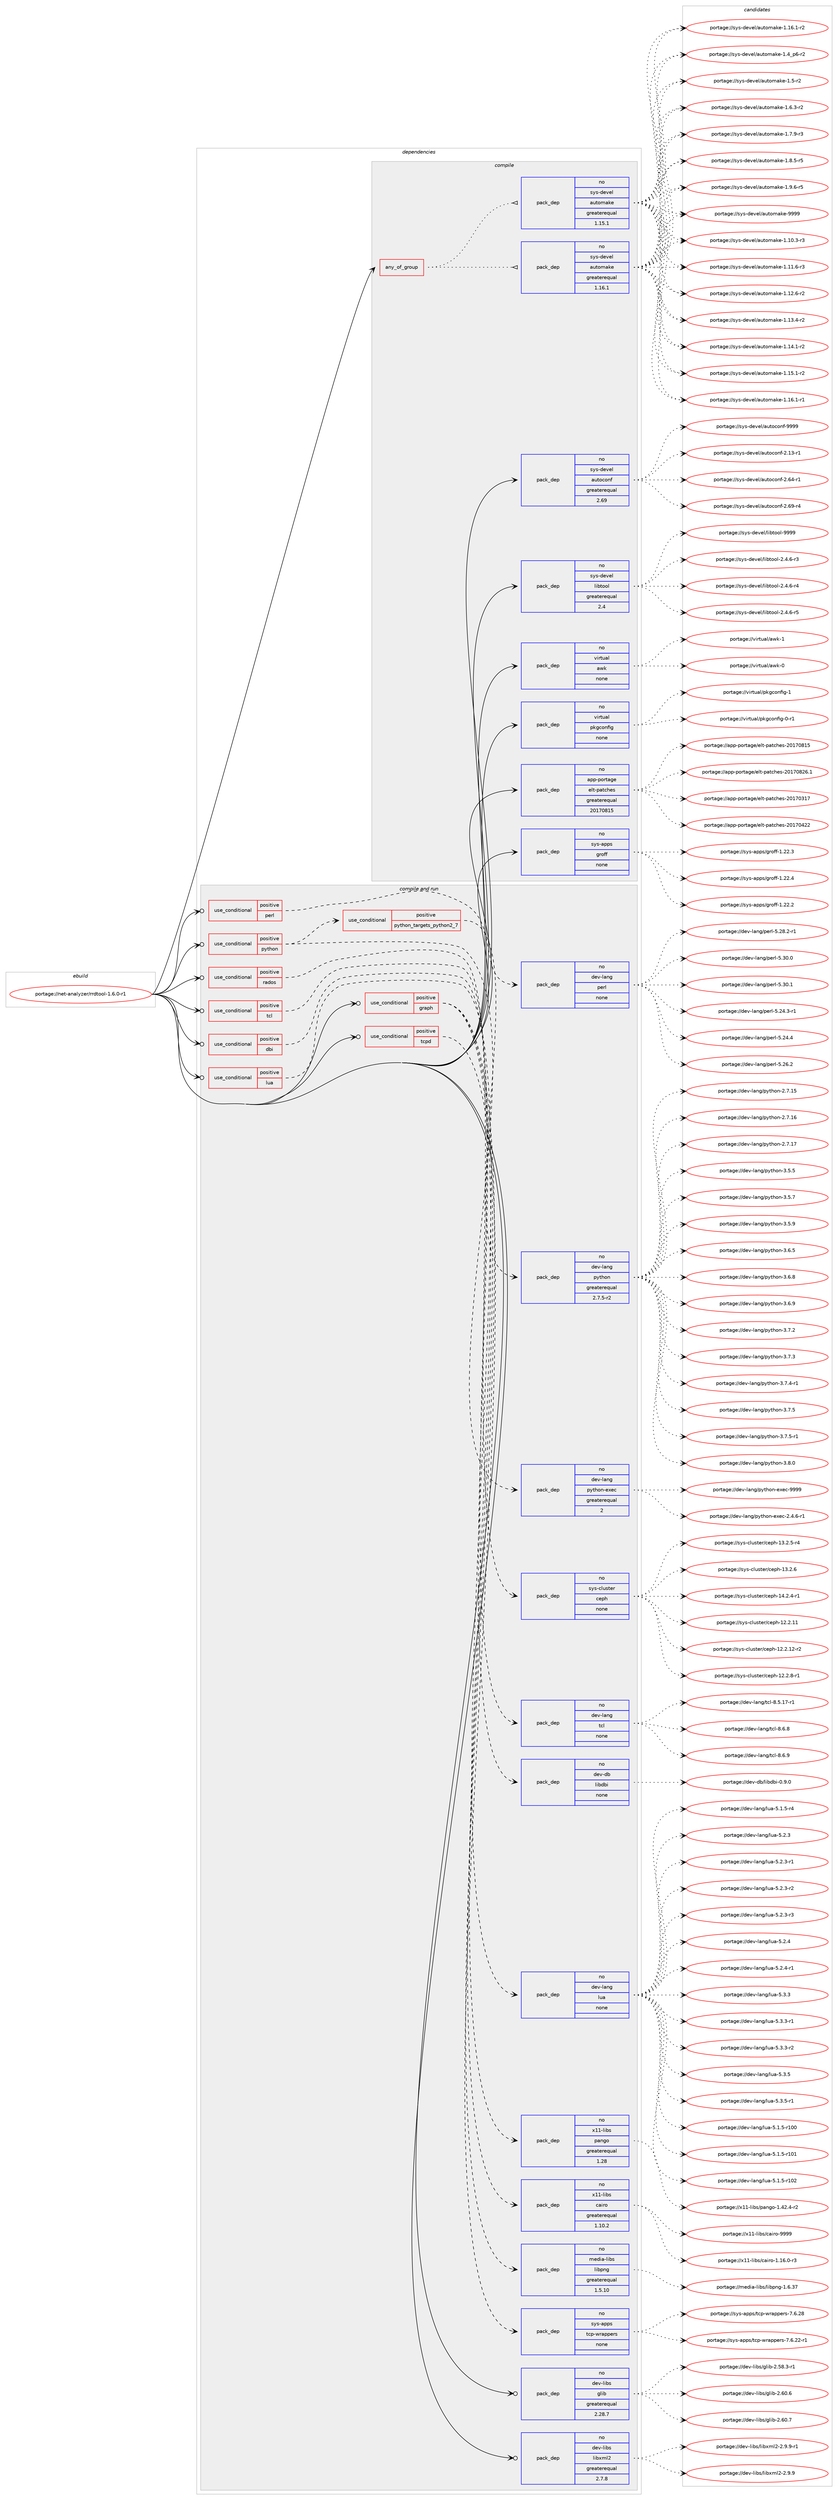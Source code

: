 digraph prolog {

# *************
# Graph options
# *************

newrank=true;
concentrate=true;
compound=true;
graph [rankdir=LR,fontname=Helvetica,fontsize=10,ranksep=1.5];#, ranksep=2.5, nodesep=0.2];
edge  [arrowhead=vee];
node  [fontname=Helvetica,fontsize=10];

# **********
# The ebuild
# **********

subgraph cluster_leftcol {
color=gray;
rank=same;
label=<<i>ebuild</i>>;
id [label="portage://net-analyzer/rrdtool-1.6.0-r1", color=red, width=4, href="../net-analyzer/rrdtool-1.6.0-r1.svg"];
}

# ****************
# The dependencies
# ****************

subgraph cluster_midcol {
color=gray;
label=<<i>dependencies</i>>;
subgraph cluster_compile {
fillcolor="#eeeeee";
style=filled;
label=<<i>compile</i>>;
subgraph any5592 {
dependency348407 [label=<<TABLE BORDER="0" CELLBORDER="1" CELLSPACING="0" CELLPADDING="4"><TR><TD CELLPADDING="10">any_of_group</TD></TR></TABLE>>, shape=none, color=red];subgraph pack255819 {
dependency348408 [label=<<TABLE BORDER="0" CELLBORDER="1" CELLSPACING="0" CELLPADDING="4" WIDTH="220"><TR><TD ROWSPAN="6" CELLPADDING="30">pack_dep</TD></TR><TR><TD WIDTH="110">no</TD></TR><TR><TD>sys-devel</TD></TR><TR><TD>automake</TD></TR><TR><TD>greaterequal</TD></TR><TR><TD>1.16.1</TD></TR></TABLE>>, shape=none, color=blue];
}
dependency348407:e -> dependency348408:w [weight=20,style="dotted",arrowhead="oinv"];
subgraph pack255820 {
dependency348409 [label=<<TABLE BORDER="0" CELLBORDER="1" CELLSPACING="0" CELLPADDING="4" WIDTH="220"><TR><TD ROWSPAN="6" CELLPADDING="30">pack_dep</TD></TR><TR><TD WIDTH="110">no</TD></TR><TR><TD>sys-devel</TD></TR><TR><TD>automake</TD></TR><TR><TD>greaterequal</TD></TR><TR><TD>1.15.1</TD></TR></TABLE>>, shape=none, color=blue];
}
dependency348407:e -> dependency348409:w [weight=20,style="dotted",arrowhead="oinv"];
}
id:e -> dependency348407:w [weight=20,style="solid",arrowhead="vee"];
subgraph pack255821 {
dependency348410 [label=<<TABLE BORDER="0" CELLBORDER="1" CELLSPACING="0" CELLPADDING="4" WIDTH="220"><TR><TD ROWSPAN="6" CELLPADDING="30">pack_dep</TD></TR><TR><TD WIDTH="110">no</TD></TR><TR><TD>app-portage</TD></TR><TR><TD>elt-patches</TD></TR><TR><TD>greaterequal</TD></TR><TR><TD>20170815</TD></TR></TABLE>>, shape=none, color=blue];
}
id:e -> dependency348410:w [weight=20,style="solid",arrowhead="vee"];
subgraph pack255822 {
dependency348411 [label=<<TABLE BORDER="0" CELLBORDER="1" CELLSPACING="0" CELLPADDING="4" WIDTH="220"><TR><TD ROWSPAN="6" CELLPADDING="30">pack_dep</TD></TR><TR><TD WIDTH="110">no</TD></TR><TR><TD>sys-apps</TD></TR><TR><TD>groff</TD></TR><TR><TD>none</TD></TR><TR><TD></TD></TR></TABLE>>, shape=none, color=blue];
}
id:e -> dependency348411:w [weight=20,style="solid",arrowhead="vee"];
subgraph pack255823 {
dependency348412 [label=<<TABLE BORDER="0" CELLBORDER="1" CELLSPACING="0" CELLPADDING="4" WIDTH="220"><TR><TD ROWSPAN="6" CELLPADDING="30">pack_dep</TD></TR><TR><TD WIDTH="110">no</TD></TR><TR><TD>sys-devel</TD></TR><TR><TD>autoconf</TD></TR><TR><TD>greaterequal</TD></TR><TR><TD>2.69</TD></TR></TABLE>>, shape=none, color=blue];
}
id:e -> dependency348412:w [weight=20,style="solid",arrowhead="vee"];
subgraph pack255824 {
dependency348413 [label=<<TABLE BORDER="0" CELLBORDER="1" CELLSPACING="0" CELLPADDING="4" WIDTH="220"><TR><TD ROWSPAN="6" CELLPADDING="30">pack_dep</TD></TR><TR><TD WIDTH="110">no</TD></TR><TR><TD>sys-devel</TD></TR><TR><TD>libtool</TD></TR><TR><TD>greaterequal</TD></TR><TR><TD>2.4</TD></TR></TABLE>>, shape=none, color=blue];
}
id:e -> dependency348413:w [weight=20,style="solid",arrowhead="vee"];
subgraph pack255825 {
dependency348414 [label=<<TABLE BORDER="0" CELLBORDER="1" CELLSPACING="0" CELLPADDING="4" WIDTH="220"><TR><TD ROWSPAN="6" CELLPADDING="30">pack_dep</TD></TR><TR><TD WIDTH="110">no</TD></TR><TR><TD>virtual</TD></TR><TR><TD>awk</TD></TR><TR><TD>none</TD></TR><TR><TD></TD></TR></TABLE>>, shape=none, color=blue];
}
id:e -> dependency348414:w [weight=20,style="solid",arrowhead="vee"];
subgraph pack255826 {
dependency348415 [label=<<TABLE BORDER="0" CELLBORDER="1" CELLSPACING="0" CELLPADDING="4" WIDTH="220"><TR><TD ROWSPAN="6" CELLPADDING="30">pack_dep</TD></TR><TR><TD WIDTH="110">no</TD></TR><TR><TD>virtual</TD></TR><TR><TD>pkgconfig</TD></TR><TR><TD>none</TD></TR><TR><TD></TD></TR></TABLE>>, shape=none, color=blue];
}
id:e -> dependency348415:w [weight=20,style="solid",arrowhead="vee"];
}
subgraph cluster_compileandrun {
fillcolor="#eeeeee";
style=filled;
label=<<i>compile and run</i>>;
subgraph cond86851 {
dependency348416 [label=<<TABLE BORDER="0" CELLBORDER="1" CELLSPACING="0" CELLPADDING="4"><TR><TD ROWSPAN="3" CELLPADDING="10">use_conditional</TD></TR><TR><TD>positive</TD></TR><TR><TD>dbi</TD></TR></TABLE>>, shape=none, color=red];
subgraph pack255827 {
dependency348417 [label=<<TABLE BORDER="0" CELLBORDER="1" CELLSPACING="0" CELLPADDING="4" WIDTH="220"><TR><TD ROWSPAN="6" CELLPADDING="30">pack_dep</TD></TR><TR><TD WIDTH="110">no</TD></TR><TR><TD>dev-db</TD></TR><TR><TD>libdbi</TD></TR><TR><TD>none</TD></TR><TR><TD></TD></TR></TABLE>>, shape=none, color=blue];
}
dependency348416:e -> dependency348417:w [weight=20,style="dashed",arrowhead="vee"];
}
id:e -> dependency348416:w [weight=20,style="solid",arrowhead="odotvee"];
subgraph cond86852 {
dependency348418 [label=<<TABLE BORDER="0" CELLBORDER="1" CELLSPACING="0" CELLPADDING="4"><TR><TD ROWSPAN="3" CELLPADDING="10">use_conditional</TD></TR><TR><TD>positive</TD></TR><TR><TD>graph</TD></TR></TABLE>>, shape=none, color=red];
subgraph pack255828 {
dependency348419 [label=<<TABLE BORDER="0" CELLBORDER="1" CELLSPACING="0" CELLPADDING="4" WIDTH="220"><TR><TD ROWSPAN="6" CELLPADDING="30">pack_dep</TD></TR><TR><TD WIDTH="110">no</TD></TR><TR><TD>media-libs</TD></TR><TR><TD>libpng</TD></TR><TR><TD>greaterequal</TD></TR><TR><TD>1.5.10</TD></TR></TABLE>>, shape=none, color=blue];
}
dependency348418:e -> dependency348419:w [weight=20,style="dashed",arrowhead="vee"];
subgraph pack255829 {
dependency348420 [label=<<TABLE BORDER="0" CELLBORDER="1" CELLSPACING="0" CELLPADDING="4" WIDTH="220"><TR><TD ROWSPAN="6" CELLPADDING="30">pack_dep</TD></TR><TR><TD WIDTH="110">no</TD></TR><TR><TD>x11-libs</TD></TR><TR><TD>cairo</TD></TR><TR><TD>greaterequal</TD></TR><TR><TD>1.10.2</TD></TR></TABLE>>, shape=none, color=blue];
}
dependency348418:e -> dependency348420:w [weight=20,style="dashed",arrowhead="vee"];
subgraph pack255830 {
dependency348421 [label=<<TABLE BORDER="0" CELLBORDER="1" CELLSPACING="0" CELLPADDING="4" WIDTH="220"><TR><TD ROWSPAN="6" CELLPADDING="30">pack_dep</TD></TR><TR><TD WIDTH="110">no</TD></TR><TR><TD>x11-libs</TD></TR><TR><TD>pango</TD></TR><TR><TD>greaterequal</TD></TR><TR><TD>1.28</TD></TR></TABLE>>, shape=none, color=blue];
}
dependency348418:e -> dependency348421:w [weight=20,style="dashed",arrowhead="vee"];
}
id:e -> dependency348418:w [weight=20,style="solid",arrowhead="odotvee"];
subgraph cond86853 {
dependency348422 [label=<<TABLE BORDER="0" CELLBORDER="1" CELLSPACING="0" CELLPADDING="4"><TR><TD ROWSPAN="3" CELLPADDING="10">use_conditional</TD></TR><TR><TD>positive</TD></TR><TR><TD>lua</TD></TR></TABLE>>, shape=none, color=red];
subgraph pack255831 {
dependency348423 [label=<<TABLE BORDER="0" CELLBORDER="1" CELLSPACING="0" CELLPADDING="4" WIDTH="220"><TR><TD ROWSPAN="6" CELLPADDING="30">pack_dep</TD></TR><TR><TD WIDTH="110">no</TD></TR><TR><TD>dev-lang</TD></TR><TR><TD>lua</TD></TR><TR><TD>none</TD></TR><TR><TD></TD></TR></TABLE>>, shape=none, color=blue];
}
dependency348422:e -> dependency348423:w [weight=20,style="dashed",arrowhead="vee"];
}
id:e -> dependency348422:w [weight=20,style="solid",arrowhead="odotvee"];
subgraph cond86854 {
dependency348424 [label=<<TABLE BORDER="0" CELLBORDER="1" CELLSPACING="0" CELLPADDING="4"><TR><TD ROWSPAN="3" CELLPADDING="10">use_conditional</TD></TR><TR><TD>positive</TD></TR><TR><TD>perl</TD></TR></TABLE>>, shape=none, color=red];
subgraph pack255832 {
dependency348425 [label=<<TABLE BORDER="0" CELLBORDER="1" CELLSPACING="0" CELLPADDING="4" WIDTH="220"><TR><TD ROWSPAN="6" CELLPADDING="30">pack_dep</TD></TR><TR><TD WIDTH="110">no</TD></TR><TR><TD>dev-lang</TD></TR><TR><TD>perl</TD></TR><TR><TD>none</TD></TR><TR><TD></TD></TR></TABLE>>, shape=none, color=blue];
}
dependency348424:e -> dependency348425:w [weight=20,style="dashed",arrowhead="vee"];
}
id:e -> dependency348424:w [weight=20,style="solid",arrowhead="odotvee"];
subgraph cond86855 {
dependency348426 [label=<<TABLE BORDER="0" CELLBORDER="1" CELLSPACING="0" CELLPADDING="4"><TR><TD ROWSPAN="3" CELLPADDING="10">use_conditional</TD></TR><TR><TD>positive</TD></TR><TR><TD>python</TD></TR></TABLE>>, shape=none, color=red];
subgraph cond86856 {
dependency348427 [label=<<TABLE BORDER="0" CELLBORDER="1" CELLSPACING="0" CELLPADDING="4"><TR><TD ROWSPAN="3" CELLPADDING="10">use_conditional</TD></TR><TR><TD>positive</TD></TR><TR><TD>python_targets_python2_7</TD></TR></TABLE>>, shape=none, color=red];
subgraph pack255833 {
dependency348428 [label=<<TABLE BORDER="0" CELLBORDER="1" CELLSPACING="0" CELLPADDING="4" WIDTH="220"><TR><TD ROWSPAN="6" CELLPADDING="30">pack_dep</TD></TR><TR><TD WIDTH="110">no</TD></TR><TR><TD>dev-lang</TD></TR><TR><TD>python</TD></TR><TR><TD>greaterequal</TD></TR><TR><TD>2.7.5-r2</TD></TR></TABLE>>, shape=none, color=blue];
}
dependency348427:e -> dependency348428:w [weight=20,style="dashed",arrowhead="vee"];
}
dependency348426:e -> dependency348427:w [weight=20,style="dashed",arrowhead="vee"];
subgraph pack255834 {
dependency348429 [label=<<TABLE BORDER="0" CELLBORDER="1" CELLSPACING="0" CELLPADDING="4" WIDTH="220"><TR><TD ROWSPAN="6" CELLPADDING="30">pack_dep</TD></TR><TR><TD WIDTH="110">no</TD></TR><TR><TD>dev-lang</TD></TR><TR><TD>python-exec</TD></TR><TR><TD>greaterequal</TD></TR><TR><TD>2</TD></TR></TABLE>>, shape=none, color=blue];
}
dependency348426:e -> dependency348429:w [weight=20,style="dashed",arrowhead="vee"];
}
id:e -> dependency348426:w [weight=20,style="solid",arrowhead="odotvee"];
subgraph cond86857 {
dependency348430 [label=<<TABLE BORDER="0" CELLBORDER="1" CELLSPACING="0" CELLPADDING="4"><TR><TD ROWSPAN="3" CELLPADDING="10">use_conditional</TD></TR><TR><TD>positive</TD></TR><TR><TD>rados</TD></TR></TABLE>>, shape=none, color=red];
subgraph pack255835 {
dependency348431 [label=<<TABLE BORDER="0" CELLBORDER="1" CELLSPACING="0" CELLPADDING="4" WIDTH="220"><TR><TD ROWSPAN="6" CELLPADDING="30">pack_dep</TD></TR><TR><TD WIDTH="110">no</TD></TR><TR><TD>sys-cluster</TD></TR><TR><TD>ceph</TD></TR><TR><TD>none</TD></TR><TR><TD></TD></TR></TABLE>>, shape=none, color=blue];
}
dependency348430:e -> dependency348431:w [weight=20,style="dashed",arrowhead="vee"];
}
id:e -> dependency348430:w [weight=20,style="solid",arrowhead="odotvee"];
subgraph cond86858 {
dependency348432 [label=<<TABLE BORDER="0" CELLBORDER="1" CELLSPACING="0" CELLPADDING="4"><TR><TD ROWSPAN="3" CELLPADDING="10">use_conditional</TD></TR><TR><TD>positive</TD></TR><TR><TD>tcl</TD></TR></TABLE>>, shape=none, color=red];
subgraph pack255836 {
dependency348433 [label=<<TABLE BORDER="0" CELLBORDER="1" CELLSPACING="0" CELLPADDING="4" WIDTH="220"><TR><TD ROWSPAN="6" CELLPADDING="30">pack_dep</TD></TR><TR><TD WIDTH="110">no</TD></TR><TR><TD>dev-lang</TD></TR><TR><TD>tcl</TD></TR><TR><TD>none</TD></TR><TR><TD></TD></TR></TABLE>>, shape=none, color=blue];
}
dependency348432:e -> dependency348433:w [weight=20,style="dashed",arrowhead="vee"];
}
id:e -> dependency348432:w [weight=20,style="solid",arrowhead="odotvee"];
subgraph cond86859 {
dependency348434 [label=<<TABLE BORDER="0" CELLBORDER="1" CELLSPACING="0" CELLPADDING="4"><TR><TD ROWSPAN="3" CELLPADDING="10">use_conditional</TD></TR><TR><TD>positive</TD></TR><TR><TD>tcpd</TD></TR></TABLE>>, shape=none, color=red];
subgraph pack255837 {
dependency348435 [label=<<TABLE BORDER="0" CELLBORDER="1" CELLSPACING="0" CELLPADDING="4" WIDTH="220"><TR><TD ROWSPAN="6" CELLPADDING="30">pack_dep</TD></TR><TR><TD WIDTH="110">no</TD></TR><TR><TD>sys-apps</TD></TR><TR><TD>tcp-wrappers</TD></TR><TR><TD>none</TD></TR><TR><TD></TD></TR></TABLE>>, shape=none, color=blue];
}
dependency348434:e -> dependency348435:w [weight=20,style="dashed",arrowhead="vee"];
}
id:e -> dependency348434:w [weight=20,style="solid",arrowhead="odotvee"];
subgraph pack255838 {
dependency348436 [label=<<TABLE BORDER="0" CELLBORDER="1" CELLSPACING="0" CELLPADDING="4" WIDTH="220"><TR><TD ROWSPAN="6" CELLPADDING="30">pack_dep</TD></TR><TR><TD WIDTH="110">no</TD></TR><TR><TD>dev-libs</TD></TR><TR><TD>glib</TD></TR><TR><TD>greaterequal</TD></TR><TR><TD>2.28.7</TD></TR></TABLE>>, shape=none, color=blue];
}
id:e -> dependency348436:w [weight=20,style="solid",arrowhead="odotvee"];
subgraph pack255839 {
dependency348437 [label=<<TABLE BORDER="0" CELLBORDER="1" CELLSPACING="0" CELLPADDING="4" WIDTH="220"><TR><TD ROWSPAN="6" CELLPADDING="30">pack_dep</TD></TR><TR><TD WIDTH="110">no</TD></TR><TR><TD>dev-libs</TD></TR><TR><TD>libxml2</TD></TR><TR><TD>greaterequal</TD></TR><TR><TD>2.7.8</TD></TR></TABLE>>, shape=none, color=blue];
}
id:e -> dependency348437:w [weight=20,style="solid",arrowhead="odotvee"];
}
subgraph cluster_run {
fillcolor="#eeeeee";
style=filled;
label=<<i>run</i>>;
}
}

# **************
# The candidates
# **************

subgraph cluster_choices {
rank=same;
color=gray;
label=<<i>candidates</i>>;

subgraph choice255819 {
color=black;
nodesep=1;
choiceportage11512111545100101118101108479711711611110997107101454946494846514511451 [label="portage://sys-devel/automake-1.10.3-r3", color=red, width=4,href="../sys-devel/automake-1.10.3-r3.svg"];
choiceportage11512111545100101118101108479711711611110997107101454946494946544511451 [label="portage://sys-devel/automake-1.11.6-r3", color=red, width=4,href="../sys-devel/automake-1.11.6-r3.svg"];
choiceportage11512111545100101118101108479711711611110997107101454946495046544511450 [label="portage://sys-devel/automake-1.12.6-r2", color=red, width=4,href="../sys-devel/automake-1.12.6-r2.svg"];
choiceportage11512111545100101118101108479711711611110997107101454946495146524511450 [label="portage://sys-devel/automake-1.13.4-r2", color=red, width=4,href="../sys-devel/automake-1.13.4-r2.svg"];
choiceportage11512111545100101118101108479711711611110997107101454946495246494511450 [label="portage://sys-devel/automake-1.14.1-r2", color=red, width=4,href="../sys-devel/automake-1.14.1-r2.svg"];
choiceportage11512111545100101118101108479711711611110997107101454946495346494511450 [label="portage://sys-devel/automake-1.15.1-r2", color=red, width=4,href="../sys-devel/automake-1.15.1-r2.svg"];
choiceportage11512111545100101118101108479711711611110997107101454946495446494511449 [label="portage://sys-devel/automake-1.16.1-r1", color=red, width=4,href="../sys-devel/automake-1.16.1-r1.svg"];
choiceportage11512111545100101118101108479711711611110997107101454946495446494511450 [label="portage://sys-devel/automake-1.16.1-r2", color=red, width=4,href="../sys-devel/automake-1.16.1-r2.svg"];
choiceportage115121115451001011181011084797117116111109971071014549465295112544511450 [label="portage://sys-devel/automake-1.4_p6-r2", color=red, width=4,href="../sys-devel/automake-1.4_p6-r2.svg"];
choiceportage11512111545100101118101108479711711611110997107101454946534511450 [label="portage://sys-devel/automake-1.5-r2", color=red, width=4,href="../sys-devel/automake-1.5-r2.svg"];
choiceportage115121115451001011181011084797117116111109971071014549465446514511450 [label="portage://sys-devel/automake-1.6.3-r2", color=red, width=4,href="../sys-devel/automake-1.6.3-r2.svg"];
choiceportage115121115451001011181011084797117116111109971071014549465546574511451 [label="portage://sys-devel/automake-1.7.9-r3", color=red, width=4,href="../sys-devel/automake-1.7.9-r3.svg"];
choiceportage115121115451001011181011084797117116111109971071014549465646534511453 [label="portage://sys-devel/automake-1.8.5-r5", color=red, width=4,href="../sys-devel/automake-1.8.5-r5.svg"];
choiceportage115121115451001011181011084797117116111109971071014549465746544511453 [label="portage://sys-devel/automake-1.9.6-r5", color=red, width=4,href="../sys-devel/automake-1.9.6-r5.svg"];
choiceportage115121115451001011181011084797117116111109971071014557575757 [label="portage://sys-devel/automake-9999", color=red, width=4,href="../sys-devel/automake-9999.svg"];
dependency348408:e -> choiceportage11512111545100101118101108479711711611110997107101454946494846514511451:w [style=dotted,weight="100"];
dependency348408:e -> choiceportage11512111545100101118101108479711711611110997107101454946494946544511451:w [style=dotted,weight="100"];
dependency348408:e -> choiceportage11512111545100101118101108479711711611110997107101454946495046544511450:w [style=dotted,weight="100"];
dependency348408:e -> choiceportage11512111545100101118101108479711711611110997107101454946495146524511450:w [style=dotted,weight="100"];
dependency348408:e -> choiceportage11512111545100101118101108479711711611110997107101454946495246494511450:w [style=dotted,weight="100"];
dependency348408:e -> choiceportage11512111545100101118101108479711711611110997107101454946495346494511450:w [style=dotted,weight="100"];
dependency348408:e -> choiceportage11512111545100101118101108479711711611110997107101454946495446494511449:w [style=dotted,weight="100"];
dependency348408:e -> choiceportage11512111545100101118101108479711711611110997107101454946495446494511450:w [style=dotted,weight="100"];
dependency348408:e -> choiceportage115121115451001011181011084797117116111109971071014549465295112544511450:w [style=dotted,weight="100"];
dependency348408:e -> choiceportage11512111545100101118101108479711711611110997107101454946534511450:w [style=dotted,weight="100"];
dependency348408:e -> choiceportage115121115451001011181011084797117116111109971071014549465446514511450:w [style=dotted,weight="100"];
dependency348408:e -> choiceportage115121115451001011181011084797117116111109971071014549465546574511451:w [style=dotted,weight="100"];
dependency348408:e -> choiceportage115121115451001011181011084797117116111109971071014549465646534511453:w [style=dotted,weight="100"];
dependency348408:e -> choiceportage115121115451001011181011084797117116111109971071014549465746544511453:w [style=dotted,weight="100"];
dependency348408:e -> choiceportage115121115451001011181011084797117116111109971071014557575757:w [style=dotted,weight="100"];
}
subgraph choice255820 {
color=black;
nodesep=1;
choiceportage11512111545100101118101108479711711611110997107101454946494846514511451 [label="portage://sys-devel/automake-1.10.3-r3", color=red, width=4,href="../sys-devel/automake-1.10.3-r3.svg"];
choiceportage11512111545100101118101108479711711611110997107101454946494946544511451 [label="portage://sys-devel/automake-1.11.6-r3", color=red, width=4,href="../sys-devel/automake-1.11.6-r3.svg"];
choiceportage11512111545100101118101108479711711611110997107101454946495046544511450 [label="portage://sys-devel/automake-1.12.6-r2", color=red, width=4,href="../sys-devel/automake-1.12.6-r2.svg"];
choiceportage11512111545100101118101108479711711611110997107101454946495146524511450 [label="portage://sys-devel/automake-1.13.4-r2", color=red, width=4,href="../sys-devel/automake-1.13.4-r2.svg"];
choiceportage11512111545100101118101108479711711611110997107101454946495246494511450 [label="portage://sys-devel/automake-1.14.1-r2", color=red, width=4,href="../sys-devel/automake-1.14.1-r2.svg"];
choiceportage11512111545100101118101108479711711611110997107101454946495346494511450 [label="portage://sys-devel/automake-1.15.1-r2", color=red, width=4,href="../sys-devel/automake-1.15.1-r2.svg"];
choiceportage11512111545100101118101108479711711611110997107101454946495446494511449 [label="portage://sys-devel/automake-1.16.1-r1", color=red, width=4,href="../sys-devel/automake-1.16.1-r1.svg"];
choiceportage11512111545100101118101108479711711611110997107101454946495446494511450 [label="portage://sys-devel/automake-1.16.1-r2", color=red, width=4,href="../sys-devel/automake-1.16.1-r2.svg"];
choiceportage115121115451001011181011084797117116111109971071014549465295112544511450 [label="portage://sys-devel/automake-1.4_p6-r2", color=red, width=4,href="../sys-devel/automake-1.4_p6-r2.svg"];
choiceportage11512111545100101118101108479711711611110997107101454946534511450 [label="portage://sys-devel/automake-1.5-r2", color=red, width=4,href="../sys-devel/automake-1.5-r2.svg"];
choiceportage115121115451001011181011084797117116111109971071014549465446514511450 [label="portage://sys-devel/automake-1.6.3-r2", color=red, width=4,href="../sys-devel/automake-1.6.3-r2.svg"];
choiceportage115121115451001011181011084797117116111109971071014549465546574511451 [label="portage://sys-devel/automake-1.7.9-r3", color=red, width=4,href="../sys-devel/automake-1.7.9-r3.svg"];
choiceportage115121115451001011181011084797117116111109971071014549465646534511453 [label="portage://sys-devel/automake-1.8.5-r5", color=red, width=4,href="../sys-devel/automake-1.8.5-r5.svg"];
choiceportage115121115451001011181011084797117116111109971071014549465746544511453 [label="portage://sys-devel/automake-1.9.6-r5", color=red, width=4,href="../sys-devel/automake-1.9.6-r5.svg"];
choiceportage115121115451001011181011084797117116111109971071014557575757 [label="portage://sys-devel/automake-9999", color=red, width=4,href="../sys-devel/automake-9999.svg"];
dependency348409:e -> choiceportage11512111545100101118101108479711711611110997107101454946494846514511451:w [style=dotted,weight="100"];
dependency348409:e -> choiceportage11512111545100101118101108479711711611110997107101454946494946544511451:w [style=dotted,weight="100"];
dependency348409:e -> choiceportage11512111545100101118101108479711711611110997107101454946495046544511450:w [style=dotted,weight="100"];
dependency348409:e -> choiceportage11512111545100101118101108479711711611110997107101454946495146524511450:w [style=dotted,weight="100"];
dependency348409:e -> choiceportage11512111545100101118101108479711711611110997107101454946495246494511450:w [style=dotted,weight="100"];
dependency348409:e -> choiceportage11512111545100101118101108479711711611110997107101454946495346494511450:w [style=dotted,weight="100"];
dependency348409:e -> choiceportage11512111545100101118101108479711711611110997107101454946495446494511449:w [style=dotted,weight="100"];
dependency348409:e -> choiceportage11512111545100101118101108479711711611110997107101454946495446494511450:w [style=dotted,weight="100"];
dependency348409:e -> choiceportage115121115451001011181011084797117116111109971071014549465295112544511450:w [style=dotted,weight="100"];
dependency348409:e -> choiceportage11512111545100101118101108479711711611110997107101454946534511450:w [style=dotted,weight="100"];
dependency348409:e -> choiceportage115121115451001011181011084797117116111109971071014549465446514511450:w [style=dotted,weight="100"];
dependency348409:e -> choiceportage115121115451001011181011084797117116111109971071014549465546574511451:w [style=dotted,weight="100"];
dependency348409:e -> choiceportage115121115451001011181011084797117116111109971071014549465646534511453:w [style=dotted,weight="100"];
dependency348409:e -> choiceportage115121115451001011181011084797117116111109971071014549465746544511453:w [style=dotted,weight="100"];
dependency348409:e -> choiceportage115121115451001011181011084797117116111109971071014557575757:w [style=dotted,weight="100"];
}
subgraph choice255821 {
color=black;
nodesep=1;
choiceportage97112112451121111141169710310147101108116451129711699104101115455048495548514955 [label="portage://app-portage/elt-patches-20170317", color=red, width=4,href="../app-portage/elt-patches-20170317.svg"];
choiceportage97112112451121111141169710310147101108116451129711699104101115455048495548525050 [label="portage://app-portage/elt-patches-20170422", color=red, width=4,href="../app-portage/elt-patches-20170422.svg"];
choiceportage97112112451121111141169710310147101108116451129711699104101115455048495548564953 [label="portage://app-portage/elt-patches-20170815", color=red, width=4,href="../app-portage/elt-patches-20170815.svg"];
choiceportage971121124511211111411697103101471011081164511297116991041011154550484955485650544649 [label="portage://app-portage/elt-patches-20170826.1", color=red, width=4,href="../app-portage/elt-patches-20170826.1.svg"];
dependency348410:e -> choiceportage97112112451121111141169710310147101108116451129711699104101115455048495548514955:w [style=dotted,weight="100"];
dependency348410:e -> choiceportage97112112451121111141169710310147101108116451129711699104101115455048495548525050:w [style=dotted,weight="100"];
dependency348410:e -> choiceportage97112112451121111141169710310147101108116451129711699104101115455048495548564953:w [style=dotted,weight="100"];
dependency348410:e -> choiceportage971121124511211111411697103101471011081164511297116991041011154550484955485650544649:w [style=dotted,weight="100"];
}
subgraph choice255822 {
color=black;
nodesep=1;
choiceportage11512111545971121121154710311411110210245494650504650 [label="portage://sys-apps/groff-1.22.2", color=red, width=4,href="../sys-apps/groff-1.22.2.svg"];
choiceportage11512111545971121121154710311411110210245494650504651 [label="portage://sys-apps/groff-1.22.3", color=red, width=4,href="../sys-apps/groff-1.22.3.svg"];
choiceportage11512111545971121121154710311411110210245494650504652 [label="portage://sys-apps/groff-1.22.4", color=red, width=4,href="../sys-apps/groff-1.22.4.svg"];
dependency348411:e -> choiceportage11512111545971121121154710311411110210245494650504650:w [style=dotted,weight="100"];
dependency348411:e -> choiceportage11512111545971121121154710311411110210245494650504651:w [style=dotted,weight="100"];
dependency348411:e -> choiceportage11512111545971121121154710311411110210245494650504652:w [style=dotted,weight="100"];
}
subgraph choice255823 {
color=black;
nodesep=1;
choiceportage1151211154510010111810110847971171161119911111010245504649514511449 [label="portage://sys-devel/autoconf-2.13-r1", color=red, width=4,href="../sys-devel/autoconf-2.13-r1.svg"];
choiceportage1151211154510010111810110847971171161119911111010245504654524511449 [label="portage://sys-devel/autoconf-2.64-r1", color=red, width=4,href="../sys-devel/autoconf-2.64-r1.svg"];
choiceportage1151211154510010111810110847971171161119911111010245504654574511452 [label="portage://sys-devel/autoconf-2.69-r4", color=red, width=4,href="../sys-devel/autoconf-2.69-r4.svg"];
choiceportage115121115451001011181011084797117116111991111101024557575757 [label="portage://sys-devel/autoconf-9999", color=red, width=4,href="../sys-devel/autoconf-9999.svg"];
dependency348412:e -> choiceportage1151211154510010111810110847971171161119911111010245504649514511449:w [style=dotted,weight="100"];
dependency348412:e -> choiceportage1151211154510010111810110847971171161119911111010245504654524511449:w [style=dotted,weight="100"];
dependency348412:e -> choiceportage1151211154510010111810110847971171161119911111010245504654574511452:w [style=dotted,weight="100"];
dependency348412:e -> choiceportage115121115451001011181011084797117116111991111101024557575757:w [style=dotted,weight="100"];
}
subgraph choice255824 {
color=black;
nodesep=1;
choiceportage1151211154510010111810110847108105981161111111084550465246544511451 [label="portage://sys-devel/libtool-2.4.6-r3", color=red, width=4,href="../sys-devel/libtool-2.4.6-r3.svg"];
choiceportage1151211154510010111810110847108105981161111111084550465246544511452 [label="portage://sys-devel/libtool-2.4.6-r4", color=red, width=4,href="../sys-devel/libtool-2.4.6-r4.svg"];
choiceportage1151211154510010111810110847108105981161111111084550465246544511453 [label="portage://sys-devel/libtool-2.4.6-r5", color=red, width=4,href="../sys-devel/libtool-2.4.6-r5.svg"];
choiceportage1151211154510010111810110847108105981161111111084557575757 [label="portage://sys-devel/libtool-9999", color=red, width=4,href="../sys-devel/libtool-9999.svg"];
dependency348413:e -> choiceportage1151211154510010111810110847108105981161111111084550465246544511451:w [style=dotted,weight="100"];
dependency348413:e -> choiceportage1151211154510010111810110847108105981161111111084550465246544511452:w [style=dotted,weight="100"];
dependency348413:e -> choiceportage1151211154510010111810110847108105981161111111084550465246544511453:w [style=dotted,weight="100"];
dependency348413:e -> choiceportage1151211154510010111810110847108105981161111111084557575757:w [style=dotted,weight="100"];
}
subgraph choice255825 {
color=black;
nodesep=1;
choiceportage1181051141161179710847971191074548 [label="portage://virtual/awk-0", color=red, width=4,href="../virtual/awk-0.svg"];
choiceportage1181051141161179710847971191074549 [label="portage://virtual/awk-1", color=red, width=4,href="../virtual/awk-1.svg"];
dependency348414:e -> choiceportage1181051141161179710847971191074548:w [style=dotted,weight="100"];
dependency348414:e -> choiceportage1181051141161179710847971191074549:w [style=dotted,weight="100"];
}
subgraph choice255826 {
color=black;
nodesep=1;
choiceportage11810511411611797108471121071039911111010210510345484511449 [label="portage://virtual/pkgconfig-0-r1", color=red, width=4,href="../virtual/pkgconfig-0-r1.svg"];
choiceportage1181051141161179710847112107103991111101021051034549 [label="portage://virtual/pkgconfig-1", color=red, width=4,href="../virtual/pkgconfig-1.svg"];
dependency348415:e -> choiceportage11810511411611797108471121071039911111010210510345484511449:w [style=dotted,weight="100"];
dependency348415:e -> choiceportage1181051141161179710847112107103991111101021051034549:w [style=dotted,weight="100"];
}
subgraph choice255827 {
color=black;
nodesep=1;
choiceportage1001011184510098471081059810098105454846574648 [label="portage://dev-db/libdbi-0.9.0", color=red, width=4,href="../dev-db/libdbi-0.9.0.svg"];
dependency348417:e -> choiceportage1001011184510098471081059810098105454846574648:w [style=dotted,weight="100"];
}
subgraph choice255828 {
color=black;
nodesep=1;
choiceportage109101100105974510810598115471081059811211010345494654465155 [label="portage://media-libs/libpng-1.6.37", color=red, width=4,href="../media-libs/libpng-1.6.37.svg"];
dependency348419:e -> choiceportage109101100105974510810598115471081059811211010345494654465155:w [style=dotted,weight="100"];
}
subgraph choice255829 {
color=black;
nodesep=1;
choiceportage12049494510810598115479997105114111454946495446484511451 [label="portage://x11-libs/cairo-1.16.0-r3", color=red, width=4,href="../x11-libs/cairo-1.16.0-r3.svg"];
choiceportage120494945108105981154799971051141114557575757 [label="portage://x11-libs/cairo-9999", color=red, width=4,href="../x11-libs/cairo-9999.svg"];
dependency348420:e -> choiceportage12049494510810598115479997105114111454946495446484511451:w [style=dotted,weight="100"];
dependency348420:e -> choiceportage120494945108105981154799971051141114557575757:w [style=dotted,weight="100"];
}
subgraph choice255830 {
color=black;
nodesep=1;
choiceportage120494945108105981154711297110103111454946525046524511450 [label="portage://x11-libs/pango-1.42.4-r2", color=red, width=4,href="../x11-libs/pango-1.42.4-r2.svg"];
dependency348421:e -> choiceportage120494945108105981154711297110103111454946525046524511450:w [style=dotted,weight="100"];
}
subgraph choice255831 {
color=black;
nodesep=1;
choiceportage1001011184510897110103471081179745534649465345114494848 [label="portage://dev-lang/lua-5.1.5-r100", color=red, width=4,href="../dev-lang/lua-5.1.5-r100.svg"];
choiceportage1001011184510897110103471081179745534649465345114494849 [label="portage://dev-lang/lua-5.1.5-r101", color=red, width=4,href="../dev-lang/lua-5.1.5-r101.svg"];
choiceportage1001011184510897110103471081179745534649465345114494850 [label="portage://dev-lang/lua-5.1.5-r102", color=red, width=4,href="../dev-lang/lua-5.1.5-r102.svg"];
choiceportage100101118451089711010347108117974553464946534511452 [label="portage://dev-lang/lua-5.1.5-r4", color=red, width=4,href="../dev-lang/lua-5.1.5-r4.svg"];
choiceportage10010111845108971101034710811797455346504651 [label="portage://dev-lang/lua-5.2.3", color=red, width=4,href="../dev-lang/lua-5.2.3.svg"];
choiceportage100101118451089711010347108117974553465046514511449 [label="portage://dev-lang/lua-5.2.3-r1", color=red, width=4,href="../dev-lang/lua-5.2.3-r1.svg"];
choiceportage100101118451089711010347108117974553465046514511450 [label="portage://dev-lang/lua-5.2.3-r2", color=red, width=4,href="../dev-lang/lua-5.2.3-r2.svg"];
choiceportage100101118451089711010347108117974553465046514511451 [label="portage://dev-lang/lua-5.2.3-r3", color=red, width=4,href="../dev-lang/lua-5.2.3-r3.svg"];
choiceportage10010111845108971101034710811797455346504652 [label="portage://dev-lang/lua-5.2.4", color=red, width=4,href="../dev-lang/lua-5.2.4.svg"];
choiceportage100101118451089711010347108117974553465046524511449 [label="portage://dev-lang/lua-5.2.4-r1", color=red, width=4,href="../dev-lang/lua-5.2.4-r1.svg"];
choiceportage10010111845108971101034710811797455346514651 [label="portage://dev-lang/lua-5.3.3", color=red, width=4,href="../dev-lang/lua-5.3.3.svg"];
choiceportage100101118451089711010347108117974553465146514511449 [label="portage://dev-lang/lua-5.3.3-r1", color=red, width=4,href="../dev-lang/lua-5.3.3-r1.svg"];
choiceportage100101118451089711010347108117974553465146514511450 [label="portage://dev-lang/lua-5.3.3-r2", color=red, width=4,href="../dev-lang/lua-5.3.3-r2.svg"];
choiceportage10010111845108971101034710811797455346514653 [label="portage://dev-lang/lua-5.3.5", color=red, width=4,href="../dev-lang/lua-5.3.5.svg"];
choiceportage100101118451089711010347108117974553465146534511449 [label="portage://dev-lang/lua-5.3.5-r1", color=red, width=4,href="../dev-lang/lua-5.3.5-r1.svg"];
dependency348423:e -> choiceportage1001011184510897110103471081179745534649465345114494848:w [style=dotted,weight="100"];
dependency348423:e -> choiceportage1001011184510897110103471081179745534649465345114494849:w [style=dotted,weight="100"];
dependency348423:e -> choiceportage1001011184510897110103471081179745534649465345114494850:w [style=dotted,weight="100"];
dependency348423:e -> choiceportage100101118451089711010347108117974553464946534511452:w [style=dotted,weight="100"];
dependency348423:e -> choiceportage10010111845108971101034710811797455346504651:w [style=dotted,weight="100"];
dependency348423:e -> choiceportage100101118451089711010347108117974553465046514511449:w [style=dotted,weight="100"];
dependency348423:e -> choiceportage100101118451089711010347108117974553465046514511450:w [style=dotted,weight="100"];
dependency348423:e -> choiceportage100101118451089711010347108117974553465046514511451:w [style=dotted,weight="100"];
dependency348423:e -> choiceportage10010111845108971101034710811797455346504652:w [style=dotted,weight="100"];
dependency348423:e -> choiceportage100101118451089711010347108117974553465046524511449:w [style=dotted,weight="100"];
dependency348423:e -> choiceportage10010111845108971101034710811797455346514651:w [style=dotted,weight="100"];
dependency348423:e -> choiceportage100101118451089711010347108117974553465146514511449:w [style=dotted,weight="100"];
dependency348423:e -> choiceportage100101118451089711010347108117974553465146514511450:w [style=dotted,weight="100"];
dependency348423:e -> choiceportage10010111845108971101034710811797455346514653:w [style=dotted,weight="100"];
dependency348423:e -> choiceportage100101118451089711010347108117974553465146534511449:w [style=dotted,weight="100"];
}
subgraph choice255832 {
color=black;
nodesep=1;
choiceportage100101118451089711010347112101114108455346505246514511449 [label="portage://dev-lang/perl-5.24.3-r1", color=red, width=4,href="../dev-lang/perl-5.24.3-r1.svg"];
choiceportage10010111845108971101034711210111410845534650524652 [label="portage://dev-lang/perl-5.24.4", color=red, width=4,href="../dev-lang/perl-5.24.4.svg"];
choiceportage10010111845108971101034711210111410845534650544650 [label="portage://dev-lang/perl-5.26.2", color=red, width=4,href="../dev-lang/perl-5.26.2.svg"];
choiceportage100101118451089711010347112101114108455346505646504511449 [label="portage://dev-lang/perl-5.28.2-r1", color=red, width=4,href="../dev-lang/perl-5.28.2-r1.svg"];
choiceportage10010111845108971101034711210111410845534651484648 [label="portage://dev-lang/perl-5.30.0", color=red, width=4,href="../dev-lang/perl-5.30.0.svg"];
choiceportage10010111845108971101034711210111410845534651484649 [label="portage://dev-lang/perl-5.30.1", color=red, width=4,href="../dev-lang/perl-5.30.1.svg"];
dependency348425:e -> choiceportage100101118451089711010347112101114108455346505246514511449:w [style=dotted,weight="100"];
dependency348425:e -> choiceportage10010111845108971101034711210111410845534650524652:w [style=dotted,weight="100"];
dependency348425:e -> choiceportage10010111845108971101034711210111410845534650544650:w [style=dotted,weight="100"];
dependency348425:e -> choiceportage100101118451089711010347112101114108455346505646504511449:w [style=dotted,weight="100"];
dependency348425:e -> choiceportage10010111845108971101034711210111410845534651484648:w [style=dotted,weight="100"];
dependency348425:e -> choiceportage10010111845108971101034711210111410845534651484649:w [style=dotted,weight="100"];
}
subgraph choice255833 {
color=black;
nodesep=1;
choiceportage10010111845108971101034711212111610411111045504655464953 [label="portage://dev-lang/python-2.7.15", color=red, width=4,href="../dev-lang/python-2.7.15.svg"];
choiceportage10010111845108971101034711212111610411111045504655464954 [label="portage://dev-lang/python-2.7.16", color=red, width=4,href="../dev-lang/python-2.7.16.svg"];
choiceportage10010111845108971101034711212111610411111045504655464955 [label="portage://dev-lang/python-2.7.17", color=red, width=4,href="../dev-lang/python-2.7.17.svg"];
choiceportage100101118451089711010347112121116104111110455146534653 [label="portage://dev-lang/python-3.5.5", color=red, width=4,href="../dev-lang/python-3.5.5.svg"];
choiceportage100101118451089711010347112121116104111110455146534655 [label="portage://dev-lang/python-3.5.7", color=red, width=4,href="../dev-lang/python-3.5.7.svg"];
choiceportage100101118451089711010347112121116104111110455146534657 [label="portage://dev-lang/python-3.5.9", color=red, width=4,href="../dev-lang/python-3.5.9.svg"];
choiceportage100101118451089711010347112121116104111110455146544653 [label="portage://dev-lang/python-3.6.5", color=red, width=4,href="../dev-lang/python-3.6.5.svg"];
choiceportage100101118451089711010347112121116104111110455146544656 [label="portage://dev-lang/python-3.6.8", color=red, width=4,href="../dev-lang/python-3.6.8.svg"];
choiceportage100101118451089711010347112121116104111110455146544657 [label="portage://dev-lang/python-3.6.9", color=red, width=4,href="../dev-lang/python-3.6.9.svg"];
choiceportage100101118451089711010347112121116104111110455146554650 [label="portage://dev-lang/python-3.7.2", color=red, width=4,href="../dev-lang/python-3.7.2.svg"];
choiceportage100101118451089711010347112121116104111110455146554651 [label="portage://dev-lang/python-3.7.3", color=red, width=4,href="../dev-lang/python-3.7.3.svg"];
choiceportage1001011184510897110103471121211161041111104551465546524511449 [label="portage://dev-lang/python-3.7.4-r1", color=red, width=4,href="../dev-lang/python-3.7.4-r1.svg"];
choiceportage100101118451089711010347112121116104111110455146554653 [label="portage://dev-lang/python-3.7.5", color=red, width=4,href="../dev-lang/python-3.7.5.svg"];
choiceportage1001011184510897110103471121211161041111104551465546534511449 [label="portage://dev-lang/python-3.7.5-r1", color=red, width=4,href="../dev-lang/python-3.7.5-r1.svg"];
choiceportage100101118451089711010347112121116104111110455146564648 [label="portage://dev-lang/python-3.8.0", color=red, width=4,href="../dev-lang/python-3.8.0.svg"];
dependency348428:e -> choiceportage10010111845108971101034711212111610411111045504655464953:w [style=dotted,weight="100"];
dependency348428:e -> choiceportage10010111845108971101034711212111610411111045504655464954:w [style=dotted,weight="100"];
dependency348428:e -> choiceportage10010111845108971101034711212111610411111045504655464955:w [style=dotted,weight="100"];
dependency348428:e -> choiceportage100101118451089711010347112121116104111110455146534653:w [style=dotted,weight="100"];
dependency348428:e -> choiceportage100101118451089711010347112121116104111110455146534655:w [style=dotted,weight="100"];
dependency348428:e -> choiceportage100101118451089711010347112121116104111110455146534657:w [style=dotted,weight="100"];
dependency348428:e -> choiceportage100101118451089711010347112121116104111110455146544653:w [style=dotted,weight="100"];
dependency348428:e -> choiceportage100101118451089711010347112121116104111110455146544656:w [style=dotted,weight="100"];
dependency348428:e -> choiceportage100101118451089711010347112121116104111110455146544657:w [style=dotted,weight="100"];
dependency348428:e -> choiceportage100101118451089711010347112121116104111110455146554650:w [style=dotted,weight="100"];
dependency348428:e -> choiceportage100101118451089711010347112121116104111110455146554651:w [style=dotted,weight="100"];
dependency348428:e -> choiceportage1001011184510897110103471121211161041111104551465546524511449:w [style=dotted,weight="100"];
dependency348428:e -> choiceportage100101118451089711010347112121116104111110455146554653:w [style=dotted,weight="100"];
dependency348428:e -> choiceportage1001011184510897110103471121211161041111104551465546534511449:w [style=dotted,weight="100"];
dependency348428:e -> choiceportage100101118451089711010347112121116104111110455146564648:w [style=dotted,weight="100"];
}
subgraph choice255834 {
color=black;
nodesep=1;
choiceportage10010111845108971101034711212111610411111045101120101994550465246544511449 [label="portage://dev-lang/python-exec-2.4.6-r1", color=red, width=4,href="../dev-lang/python-exec-2.4.6-r1.svg"];
choiceportage10010111845108971101034711212111610411111045101120101994557575757 [label="portage://dev-lang/python-exec-9999", color=red, width=4,href="../dev-lang/python-exec-9999.svg"];
dependency348429:e -> choiceportage10010111845108971101034711212111610411111045101120101994550465246544511449:w [style=dotted,weight="100"];
dependency348429:e -> choiceportage10010111845108971101034711212111610411111045101120101994557575757:w [style=dotted,weight="100"];
}
subgraph choice255835 {
color=black;
nodesep=1;
choiceportage115121115459910811711511610111447991011121044549504650464949 [label="portage://sys-cluster/ceph-12.2.11", color=red, width=4,href="../sys-cluster/ceph-12.2.11.svg"];
choiceportage1151211154599108117115116101114479910111210445495046504649504511450 [label="portage://sys-cluster/ceph-12.2.12-r2", color=red, width=4,href="../sys-cluster/ceph-12.2.12-r2.svg"];
choiceportage11512111545991081171151161011144799101112104454950465046564511449 [label="portage://sys-cluster/ceph-12.2.8-r1", color=red, width=4,href="../sys-cluster/ceph-12.2.8-r1.svg"];
choiceportage11512111545991081171151161011144799101112104454951465046534511452 [label="portage://sys-cluster/ceph-13.2.5-r4", color=red, width=4,href="../sys-cluster/ceph-13.2.5-r4.svg"];
choiceportage1151211154599108117115116101114479910111210445495146504654 [label="portage://sys-cluster/ceph-13.2.6", color=red, width=4,href="../sys-cluster/ceph-13.2.6.svg"];
choiceportage11512111545991081171151161011144799101112104454952465046524511449 [label="portage://sys-cluster/ceph-14.2.4-r1", color=red, width=4,href="../sys-cluster/ceph-14.2.4-r1.svg"];
dependency348431:e -> choiceportage115121115459910811711511610111447991011121044549504650464949:w [style=dotted,weight="100"];
dependency348431:e -> choiceportage1151211154599108117115116101114479910111210445495046504649504511450:w [style=dotted,weight="100"];
dependency348431:e -> choiceportage11512111545991081171151161011144799101112104454950465046564511449:w [style=dotted,weight="100"];
dependency348431:e -> choiceportage11512111545991081171151161011144799101112104454951465046534511452:w [style=dotted,weight="100"];
dependency348431:e -> choiceportage1151211154599108117115116101114479910111210445495146504654:w [style=dotted,weight="100"];
dependency348431:e -> choiceportage11512111545991081171151161011144799101112104454952465046524511449:w [style=dotted,weight="100"];
}
subgraph choice255836 {
color=black;
nodesep=1;
choiceportage10010111845108971101034711699108455646534649554511449 [label="portage://dev-lang/tcl-8.5.17-r1", color=red, width=4,href="../dev-lang/tcl-8.5.17-r1.svg"];
choiceportage10010111845108971101034711699108455646544656 [label="portage://dev-lang/tcl-8.6.8", color=red, width=4,href="../dev-lang/tcl-8.6.8.svg"];
choiceportage10010111845108971101034711699108455646544657 [label="portage://dev-lang/tcl-8.6.9", color=red, width=4,href="../dev-lang/tcl-8.6.9.svg"];
dependency348433:e -> choiceportage10010111845108971101034711699108455646534649554511449:w [style=dotted,weight="100"];
dependency348433:e -> choiceportage10010111845108971101034711699108455646544656:w [style=dotted,weight="100"];
dependency348433:e -> choiceportage10010111845108971101034711699108455646544657:w [style=dotted,weight="100"];
}
subgraph choice255837 {
color=black;
nodesep=1;
choiceportage115121115459711211211547116991124511911497112112101114115455546544650504511449 [label="portage://sys-apps/tcp-wrappers-7.6.22-r1", color=red, width=4,href="../sys-apps/tcp-wrappers-7.6.22-r1.svg"];
choiceportage11512111545971121121154711699112451191149711211210111411545554654465056 [label="portage://sys-apps/tcp-wrappers-7.6.28", color=red, width=4,href="../sys-apps/tcp-wrappers-7.6.28.svg"];
dependency348435:e -> choiceportage115121115459711211211547116991124511911497112112101114115455546544650504511449:w [style=dotted,weight="100"];
dependency348435:e -> choiceportage11512111545971121121154711699112451191149711211210111411545554654465056:w [style=dotted,weight="100"];
}
subgraph choice255838 {
color=black;
nodesep=1;
choiceportage10010111845108105981154710310810598455046535646514511449 [label="portage://dev-libs/glib-2.58.3-r1", color=red, width=4,href="../dev-libs/glib-2.58.3-r1.svg"];
choiceportage1001011184510810598115471031081059845504654484654 [label="portage://dev-libs/glib-2.60.6", color=red, width=4,href="../dev-libs/glib-2.60.6.svg"];
choiceportage1001011184510810598115471031081059845504654484655 [label="portage://dev-libs/glib-2.60.7", color=red, width=4,href="../dev-libs/glib-2.60.7.svg"];
dependency348436:e -> choiceportage10010111845108105981154710310810598455046535646514511449:w [style=dotted,weight="100"];
dependency348436:e -> choiceportage1001011184510810598115471031081059845504654484654:w [style=dotted,weight="100"];
dependency348436:e -> choiceportage1001011184510810598115471031081059845504654484655:w [style=dotted,weight="100"];
}
subgraph choice255839 {
color=black;
nodesep=1;
choiceportage1001011184510810598115471081059812010910850455046574657 [label="portage://dev-libs/libxml2-2.9.9", color=red, width=4,href="../dev-libs/libxml2-2.9.9.svg"];
choiceportage10010111845108105981154710810598120109108504550465746574511449 [label="portage://dev-libs/libxml2-2.9.9-r1", color=red, width=4,href="../dev-libs/libxml2-2.9.9-r1.svg"];
dependency348437:e -> choiceportage1001011184510810598115471081059812010910850455046574657:w [style=dotted,weight="100"];
dependency348437:e -> choiceportage10010111845108105981154710810598120109108504550465746574511449:w [style=dotted,weight="100"];
}
}

}
